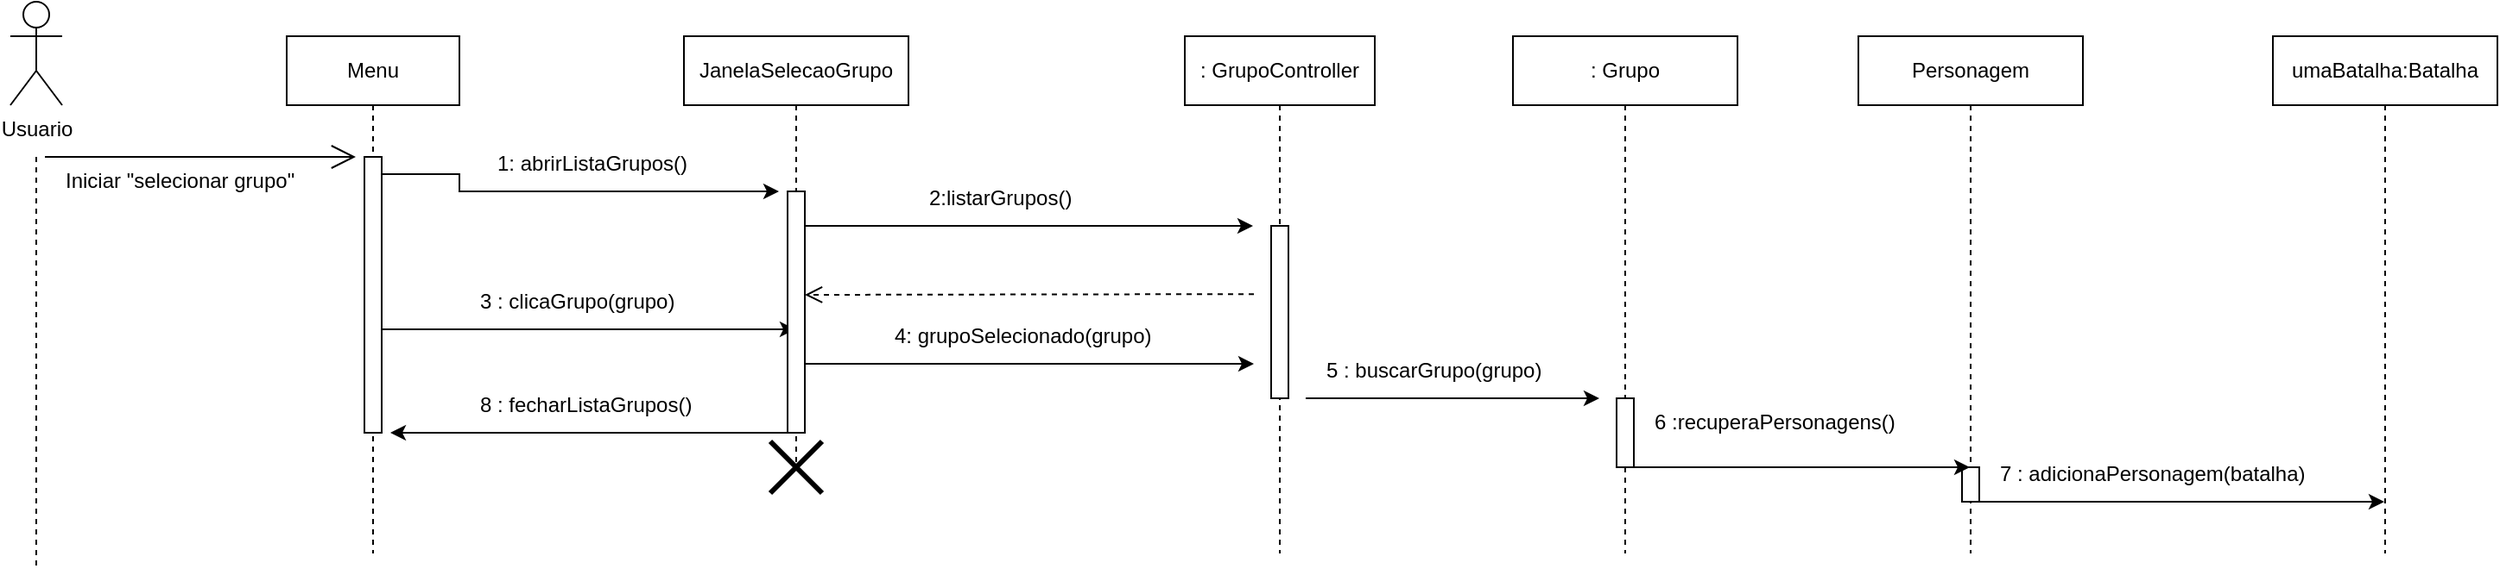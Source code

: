 <mxfile version="27.0.6">
  <diagram name="Página-1" id="n3nzuwro1qH9Sh52DPuT">
    <mxGraphModel grid="1" page="1" gridSize="10" guides="1" tooltips="1" connect="1" arrows="1" fold="1" pageScale="1" pageWidth="9999" pageHeight="9999" math="0" shadow="0">
      <root>
        <mxCell id="0" />
        <mxCell id="1" parent="0" />
        <mxCell id="0YgiuBvHB2j14HiR7saE-1" style="edgeStyle=elbowEdgeStyle;rounded=0;orthogonalLoop=1;jettySize=auto;html=1;elbow=vertical;curved=0;" edge="1" parent="1">
          <mxGeometry relative="1" as="geometry">
            <mxPoint x="795" y="590" as="sourcePoint" />
            <mxPoint x="1034.5" y="590" as="targetPoint" />
          </mxGeometry>
        </mxCell>
        <mxCell id="0YgiuBvHB2j14HiR7saE-2" style="edgeStyle=elbowEdgeStyle;rounded=0;orthogonalLoop=1;jettySize=auto;html=1;elbow=vertical;curved=0;" edge="1" parent="1">
          <mxGeometry relative="1" as="geometry">
            <mxPoint x="1034.63" y="530.002" as="sourcePoint" />
            <mxPoint x="1299.5" y="530.002" as="targetPoint" />
          </mxGeometry>
        </mxCell>
        <mxCell id="0YgiuBvHB2j14HiR7saE-3" value="JanelaSelecaoGrupo" style="shape=umlLifeline;perimeter=lifelinePerimeter;whiteSpace=wrap;html=1;container=0;dropTarget=0;collapsible=0;recursiveResize=0;outlineConnect=0;portConstraint=eastwest;newEdgeStyle={&quot;edgeStyle&quot;:&quot;elbowEdgeStyle&quot;,&quot;elbow&quot;:&quot;vertical&quot;,&quot;curved&quot;:0,&quot;rounded&quot;:0};" vertex="1" parent="1">
          <mxGeometry x="970" y="420" width="130" height="250" as="geometry" />
        </mxCell>
        <mxCell id="0YgiuBvHB2j14HiR7saE-4" value="" style="html=1;points=[];perimeter=orthogonalPerimeter;outlineConnect=0;targetShapes=umlLifeline;portConstraint=eastwest;newEdgeStyle={&quot;edgeStyle&quot;:&quot;elbowEdgeStyle&quot;,&quot;elbow&quot;:&quot;vertical&quot;,&quot;curved&quot;:0,&quot;rounded&quot;:0};" vertex="1" parent="0YgiuBvHB2j14HiR7saE-3">
          <mxGeometry x="60" y="90" width="10" height="140" as="geometry" />
        </mxCell>
        <mxCell id="0YgiuBvHB2j14HiR7saE-20" value="" style="shape=umlDestroy;whiteSpace=wrap;html=1;strokeWidth=3;targetShapes=umlLifeline;" vertex="1" parent="0YgiuBvHB2j14HiR7saE-3">
          <mxGeometry x="50" y="235" width="30" height="30" as="geometry" />
        </mxCell>
        <mxCell id="0YgiuBvHB2j14HiR7saE-5" value=": GrupoController" style="shape=umlLifeline;perimeter=lifelinePerimeter;whiteSpace=wrap;html=1;container=0;dropTarget=0;collapsible=0;recursiveResize=0;outlineConnect=0;portConstraint=eastwest;newEdgeStyle={&quot;edgeStyle&quot;:&quot;elbowEdgeStyle&quot;,&quot;elbow&quot;:&quot;vertical&quot;,&quot;curved&quot;:0,&quot;rounded&quot;:0};" vertex="1" parent="1">
          <mxGeometry x="1260" y="420" width="110" height="300" as="geometry" />
        </mxCell>
        <mxCell id="0YgiuBvHB2j14HiR7saE-6" value="" style="html=1;points=[];perimeter=orthogonalPerimeter;outlineConnect=0;targetShapes=umlLifeline;portConstraint=eastwest;newEdgeStyle={&quot;edgeStyle&quot;:&quot;elbowEdgeStyle&quot;,&quot;elbow&quot;:&quot;vertical&quot;,&quot;curved&quot;:0,&quot;rounded&quot;:0};" vertex="1" parent="0YgiuBvHB2j14HiR7saE-5">
          <mxGeometry x="50" y="110" width="10" height="100" as="geometry" />
        </mxCell>
        <mxCell id="0YgiuBvHB2j14HiR7saE-7" style="edgeStyle=orthogonalEdgeStyle;rounded=0;orthogonalLoop=1;jettySize=auto;html=1;curved=0;" edge="1" parent="1">
          <mxGeometry relative="1" as="geometry">
            <mxPoint x="790" y="500.0" as="sourcePoint" />
            <mxPoint x="1025" y="510" as="targetPoint" />
            <Array as="points">
              <mxPoint x="840" y="500" />
              <mxPoint x="840" y="510" />
              <mxPoint x="1025" y="510" />
            </Array>
          </mxGeometry>
        </mxCell>
        <mxCell id="0YgiuBvHB2j14HiR7saE-8" value="1: abrirListaGrupos()" style="text;whiteSpace=wrap;html=1;" vertex="1" parent="1">
          <mxGeometry x="860" y="480" width="140" height="40" as="geometry" />
        </mxCell>
        <mxCell id="0YgiuBvHB2j14HiR7saE-9" value="Menu" style="shape=umlLifeline;perimeter=lifelinePerimeter;whiteSpace=wrap;html=1;container=0;dropTarget=0;collapsible=0;recursiveResize=0;outlineConnect=0;portConstraint=eastwest;newEdgeStyle={&quot;edgeStyle&quot;:&quot;elbowEdgeStyle&quot;,&quot;elbow&quot;:&quot;vertical&quot;,&quot;curved&quot;:0,&quot;rounded&quot;:0};" vertex="1" parent="1">
          <mxGeometry x="740" y="420" width="100" height="300" as="geometry" />
        </mxCell>
        <mxCell id="0YgiuBvHB2j14HiR7saE-10" value="" style="html=1;points=[];perimeter=orthogonalPerimeter;outlineConnect=0;targetShapes=umlLifeline;portConstraint=eastwest;newEdgeStyle={&quot;edgeStyle&quot;:&quot;elbowEdgeStyle&quot;,&quot;elbow&quot;:&quot;vertical&quot;,&quot;curved&quot;:0,&quot;rounded&quot;:0};" vertex="1" parent="0YgiuBvHB2j14HiR7saE-9">
          <mxGeometry x="45" y="70" width="10" height="160" as="geometry" />
        </mxCell>
        <mxCell id="0YgiuBvHB2j14HiR7saE-11" value="2:listarGrupos()" style="text;whiteSpace=wrap;html=1;" vertex="1" parent="1">
          <mxGeometry x="1110" y="500" width="120" height="40" as="geometry" />
        </mxCell>
        <mxCell id="0YgiuBvHB2j14HiR7saE-12" value="" style="html=1;verticalAlign=bottom;endArrow=open;dashed=1;endSize=8;curved=0;rounded=0;" edge="1" parent="1">
          <mxGeometry relative="1" as="geometry">
            <mxPoint x="1300" y="569.57" as="sourcePoint" />
            <mxPoint x="1040" y="570" as="targetPoint" />
          </mxGeometry>
        </mxCell>
        <mxCell id="0YgiuBvHB2j14HiR7saE-13" value="3 : clicaGrupo(grupo)" style="text;whiteSpace=wrap;html=1;" vertex="1" parent="1">
          <mxGeometry x="850" y="560" width="140" height="40" as="geometry" />
        </mxCell>
        <mxCell id="0YgiuBvHB2j14HiR7saE-14" style="edgeStyle=elbowEdgeStyle;rounded=0;orthogonalLoop=1;jettySize=auto;html=1;elbow=vertical;curved=0;" edge="1" parent="1" source="0YgiuBvHB2j14HiR7saE-4">
          <mxGeometry relative="1" as="geometry">
            <mxPoint x="1050" y="610" as="sourcePoint" />
            <mxPoint x="1300" y="610" as="targetPoint" />
          </mxGeometry>
        </mxCell>
        <mxCell id="0YgiuBvHB2j14HiR7saE-15" value="4: grupoSelecionado(grupo)" style="text;whiteSpace=wrap;html=1;" vertex="1" parent="1">
          <mxGeometry x="1090" y="580" width="180" height="30" as="geometry" />
        </mxCell>
        <mxCell id="0YgiuBvHB2j14HiR7saE-16" value="Personagem" style="shape=umlLifeline;perimeter=lifelinePerimeter;whiteSpace=wrap;html=1;container=0;dropTarget=0;collapsible=0;recursiveResize=0;outlineConnect=0;portConstraint=eastwest;newEdgeStyle={&quot;edgeStyle&quot;:&quot;elbowEdgeStyle&quot;,&quot;elbow&quot;:&quot;vertical&quot;,&quot;curved&quot;:0,&quot;rounded&quot;:0};" vertex="1" parent="1">
          <mxGeometry x="1650" y="420" width="130" height="300" as="geometry" />
        </mxCell>
        <mxCell id="0YgiuBvHB2j14HiR7saE-17" value="" style="html=1;points=[];perimeter=orthogonalPerimeter;outlineConnect=0;targetShapes=umlLifeline;portConstraint=eastwest;newEdgeStyle={&quot;edgeStyle&quot;:&quot;elbowEdgeStyle&quot;,&quot;elbow&quot;:&quot;vertical&quot;,&quot;curved&quot;:0,&quot;rounded&quot;:0};" vertex="1" parent="0YgiuBvHB2j14HiR7saE-16">
          <mxGeometry x="60" y="250" width="10" height="20" as="geometry" />
        </mxCell>
        <mxCell id="0YgiuBvHB2j14HiR7saE-18" style="edgeStyle=elbowEdgeStyle;rounded=0;orthogonalLoop=1;jettySize=auto;html=1;elbow=horizontal;curved=0;entryX=1;entryY=1;entryDx=0;entryDy=0;" edge="1" parent="1" target="0YgiuBvHB2j14HiR7saE-19">
          <mxGeometry relative="1" as="geometry">
            <mxPoint x="1330" y="630" as="sourcePoint" />
            <mxPoint x="1569.5" y="630.004" as="targetPoint" />
            <Array as="points">
              <mxPoint x="1330" y="630" />
            </Array>
          </mxGeometry>
        </mxCell>
        <mxCell id="0YgiuBvHB2j14HiR7saE-19" value="5 : buscarGrupo(grupo)" style="text;whiteSpace=wrap;html=1;" vertex="1" parent="1">
          <mxGeometry x="1340" y="600" width="160" height="30" as="geometry" />
        </mxCell>
        <mxCell id="0YgiuBvHB2j14HiR7saE-21" style="edgeStyle=elbowEdgeStyle;rounded=0;orthogonalLoop=1;jettySize=auto;html=1;elbow=vertical;curved=0;" edge="1" parent="1">
          <mxGeometry relative="1" as="geometry">
            <mxPoint x="1030" y="650.004" as="sourcePoint" />
            <mxPoint x="800" y="650" as="targetPoint" />
          </mxGeometry>
        </mxCell>
        <mxCell id="0YgiuBvHB2j14HiR7saE-22" value="8 : fecharListaGrupos()" style="text;whiteSpace=wrap;html=1;" vertex="1" parent="1">
          <mxGeometry x="850" y="620" width="140" height="40" as="geometry" />
        </mxCell>
        <mxCell id="0YgiuBvHB2j14HiR7saE-23" value=": Grupo" style="shape=umlLifeline;perimeter=lifelinePerimeter;whiteSpace=wrap;html=1;container=0;dropTarget=0;collapsible=0;recursiveResize=0;outlineConnect=0;portConstraint=eastwest;newEdgeStyle={&quot;edgeStyle&quot;:&quot;elbowEdgeStyle&quot;,&quot;elbow&quot;:&quot;vertical&quot;,&quot;curved&quot;:0,&quot;rounded&quot;:0};" vertex="1" parent="1">
          <mxGeometry x="1450" y="420" width="130" height="300" as="geometry" />
        </mxCell>
        <mxCell id="0YgiuBvHB2j14HiR7saE-24" value="" style="html=1;points=[];perimeter=orthogonalPerimeter;outlineConnect=0;targetShapes=umlLifeline;portConstraint=eastwest;newEdgeStyle={&quot;edgeStyle&quot;:&quot;elbowEdgeStyle&quot;,&quot;elbow&quot;:&quot;vertical&quot;,&quot;curved&quot;:0,&quot;rounded&quot;:0};" vertex="1" parent="0YgiuBvHB2j14HiR7saE-23">
          <mxGeometry x="60" y="210" width="10" height="40" as="geometry" />
        </mxCell>
        <mxCell id="0YgiuBvHB2j14HiR7saE-25" style="edgeStyle=elbowEdgeStyle;rounded=0;orthogonalLoop=1;jettySize=auto;html=1;elbow=vertical;curved=0;" edge="1" parent="1" source="0YgiuBvHB2j14HiR7saE-24" target="0YgiuBvHB2j14HiR7saE-16">
          <mxGeometry relative="1" as="geometry">
            <Array as="points">
              <mxPoint x="1640" y="670" />
            </Array>
          </mxGeometry>
        </mxCell>
        <mxCell id="0YgiuBvHB2j14HiR7saE-27" value="Usuario" style="shape=umlActor;verticalLabelPosition=bottom;verticalAlign=top;html=1;" vertex="1" parent="1">
          <mxGeometry x="580" y="400" width="30" height="60" as="geometry" />
        </mxCell>
        <mxCell id="0YgiuBvHB2j14HiR7saE-28" value="" style="endArrow=none;dashed=1;endFill=0;endSize=12;html=1;rounded=0;startFill=0;" edge="1" parent="1">
          <mxGeometry width="160" relative="1" as="geometry">
            <mxPoint x="595" y="490" as="sourcePoint" />
            <mxPoint x="595" y="730" as="targetPoint" />
            <Array as="points">
              <mxPoint x="595" y="600" />
            </Array>
          </mxGeometry>
        </mxCell>
        <mxCell id="0YgiuBvHB2j14HiR7saE-29" value="" style="endArrow=open;endFill=1;endSize=12;html=1;rounded=0;" edge="1" parent="1">
          <mxGeometry width="160" relative="1" as="geometry">
            <mxPoint x="600" y="490" as="sourcePoint" />
            <mxPoint x="780" y="490" as="targetPoint" />
          </mxGeometry>
        </mxCell>
        <mxCell id="0YgiuBvHB2j14HiR7saE-30" value="Iniciar &quot;selecionar grupo&quot;" style="text;whiteSpace=wrap;html=1;" vertex="1" parent="1">
          <mxGeometry x="610" y="490" width="160" height="40" as="geometry" />
        </mxCell>
        <mxCell id="0YgiuBvHB2j14HiR7saE-31" value="6 :recuperaPersonagens()" style="text;whiteSpace=wrap;html=1;" vertex="1" parent="1">
          <mxGeometry x="1530" y="630" width="180" height="30" as="geometry" />
        </mxCell>
        <mxCell id="0YgiuBvHB2j14HiR7saE-32" value="umaBatalha:Batalha" style="shape=umlLifeline;perimeter=lifelinePerimeter;whiteSpace=wrap;html=1;container=0;dropTarget=0;collapsible=0;recursiveResize=0;outlineConnect=0;portConstraint=eastwest;newEdgeStyle={&quot;edgeStyle&quot;:&quot;elbowEdgeStyle&quot;,&quot;elbow&quot;:&quot;vertical&quot;,&quot;curved&quot;:0,&quot;rounded&quot;:0};" vertex="1" parent="1">
          <mxGeometry x="1890" y="420" width="130" height="300" as="geometry" />
        </mxCell>
        <mxCell id="0YgiuBvHB2j14HiR7saE-34" style="edgeStyle=elbowEdgeStyle;rounded=0;orthogonalLoop=1;jettySize=auto;html=1;elbow=vertical;curved=0;" edge="1" parent="1" target="0YgiuBvHB2j14HiR7saE-32">
          <mxGeometry relative="1" as="geometry">
            <mxPoint x="1720" y="690" as="sourcePoint" />
            <mxPoint x="1914.5" y="690" as="targetPoint" />
          </mxGeometry>
        </mxCell>
        <mxCell id="0YgiuBvHB2j14HiR7saE-35" value="7 : adicionaPersonagem(batalha)" style="text;whiteSpace=wrap;html=1;" vertex="1" parent="1">
          <mxGeometry x="1730" y="660" width="210" height="20" as="geometry" />
        </mxCell>
      </root>
    </mxGraphModel>
  </diagram>
</mxfile>
